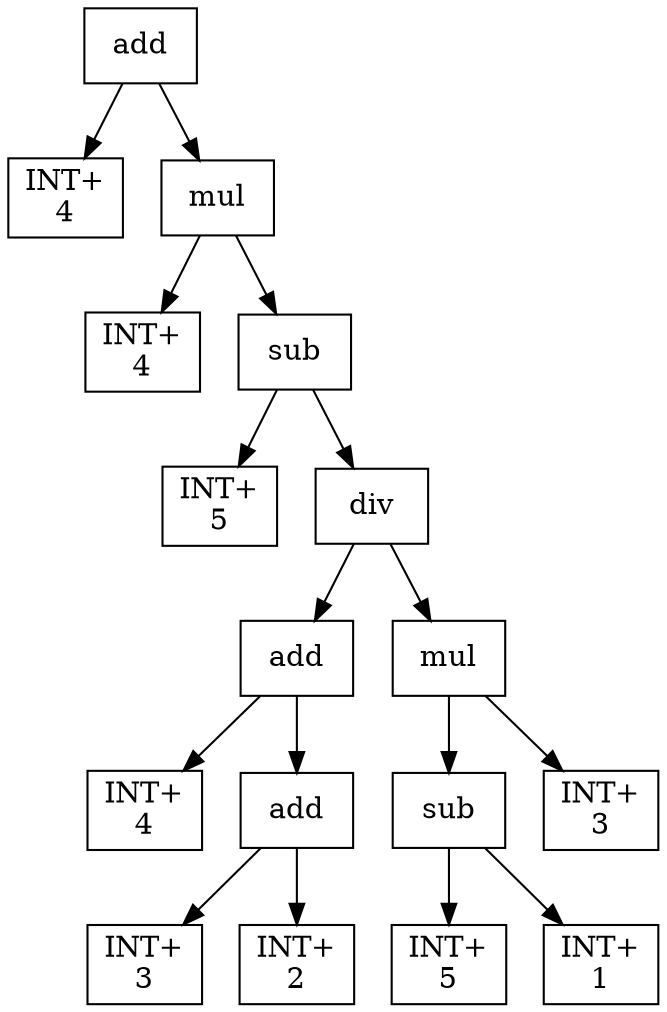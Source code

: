 digraph expr {
  node [shape=box];
  n1 [label="add"];
  n2 [label="INT+\n4"];
  n3 [label="mul"];
  n4 [label="INT+\n4"];
  n5 [label="sub"];
  n6 [label="INT+\n5"];
  n7 [label="div"];
  n8 [label="add"];
  n9 [label="INT+\n4"];
  n10 [label="add"];
  n11 [label="INT+\n3"];
  n12 [label="INT+\n2"];
  n10 -> n11;
  n10 -> n12;
  n8 -> n9;
  n8 -> n10;
  n13 [label="mul"];
  n14 [label="sub"];
  n15 [label="INT+\n5"];
  n16 [label="INT+\n1"];
  n14 -> n15;
  n14 -> n16;
  n17 [label="INT+\n3"];
  n13 -> n14;
  n13 -> n17;
  n7 -> n8;
  n7 -> n13;
  n5 -> n6;
  n5 -> n7;
  n3 -> n4;
  n3 -> n5;
  n1 -> n2;
  n1 -> n3;
}